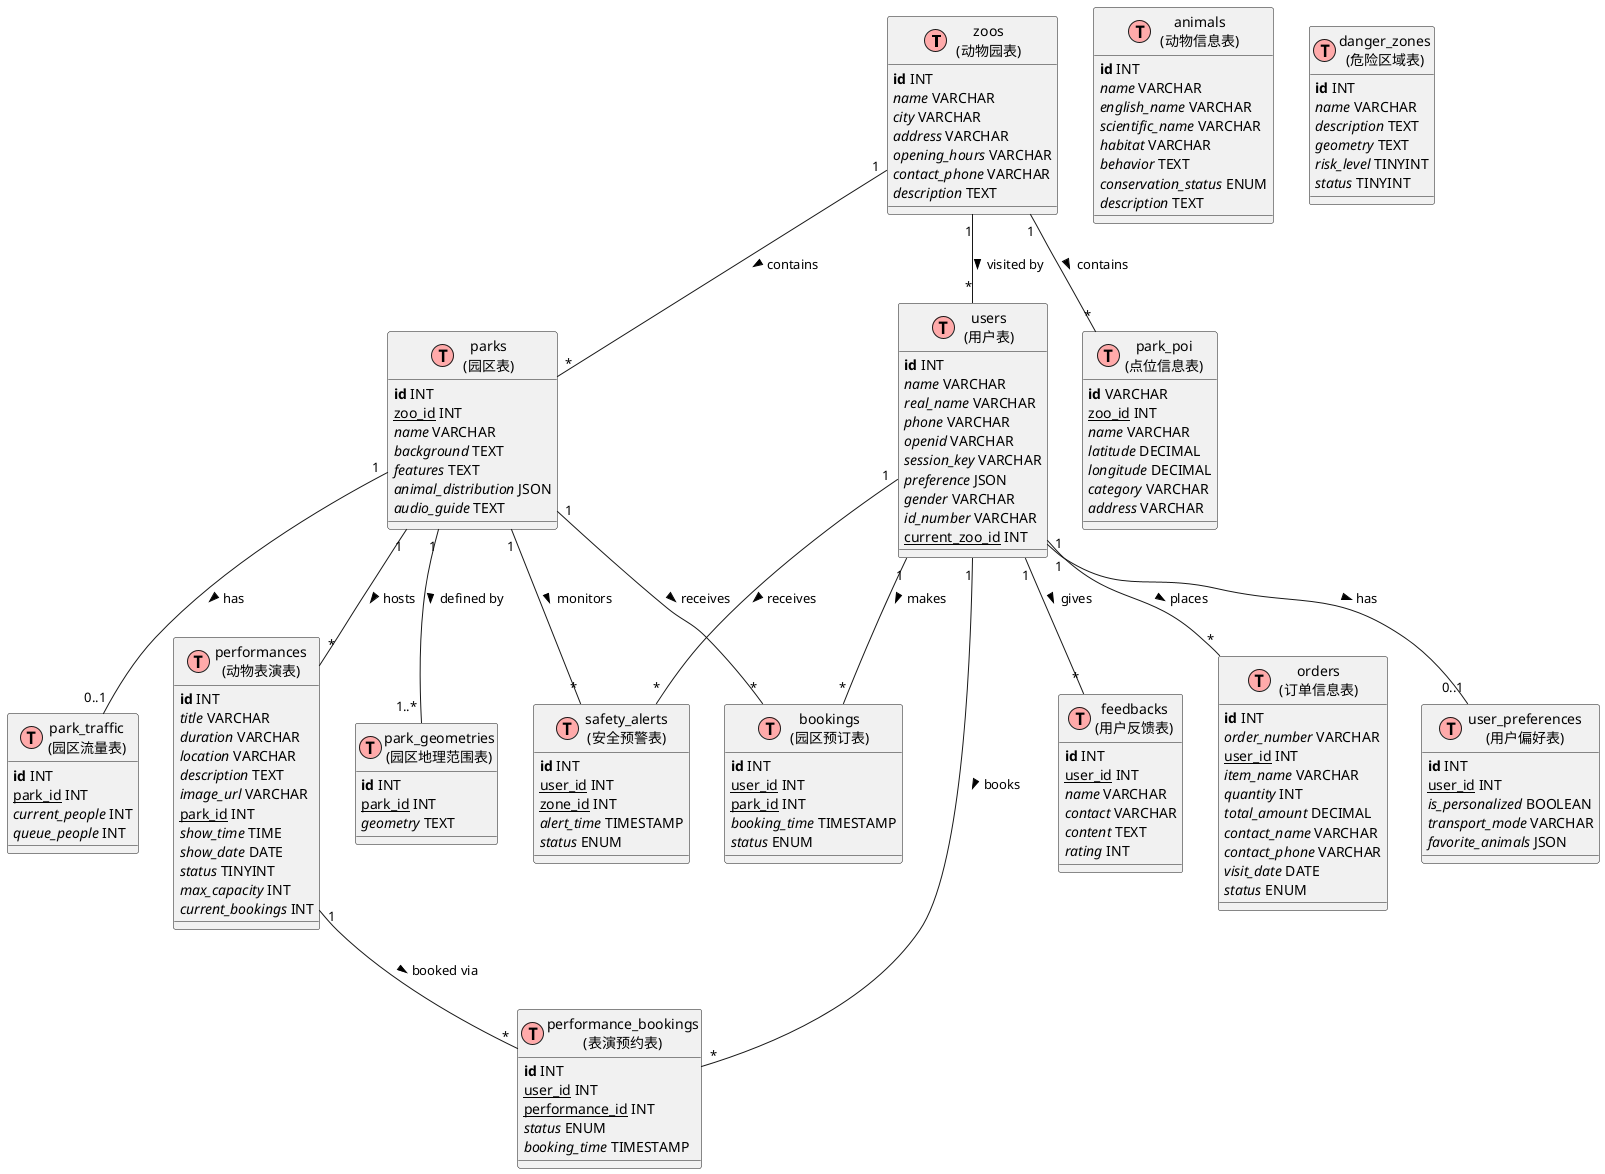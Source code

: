 @startuml 动物园管理系统E-R图

!define Table(name,desc) class name as "desc" << (T,#FFAAAA) >>
!define primary_key(x) <b>x</b>
!define foreign_key(x) <u>x</u>
!define column(x) <i>x</i>

' 实体定义
Table(zoos, "zoos\n(动物园表)") {
  primary_key(id) INT
  column(name) VARCHAR
  column(city) VARCHAR
  column(address) VARCHAR
  column(opening_hours) VARCHAR
  column(contact_phone) VARCHAR
  column(description) TEXT
}

Table(parks, "parks\n(园区表)") {
  primary_key(id) INT
  foreign_key(zoo_id) INT
  column(name) VARCHAR
  column(background) TEXT
  column(features) TEXT
  column(animal_distribution) JSON
  column(audio_guide) TEXT
}

Table(park_poi, "park_poi\n(点位信息表)") {
  primary_key(id) VARCHAR
  foreign_key(zoo_id) INT
  column(name) VARCHAR
  column(latitude) DECIMAL
  column(longitude) DECIMAL
  column(category) VARCHAR
  column(address) VARCHAR
}

Table(park_geometries, "park_geometries\n(园区地理范围表)") {
  primary_key(id) INT
  foreign_key(park_id) INT
  column(geometry) TEXT
}

Table(users, "users\n(用户表)") {
  primary_key(id) INT
  column(name) VARCHAR
  column(real_name) VARCHAR
  column(phone) VARCHAR
  column(openid) VARCHAR
  column(session_key) VARCHAR
  column(preference) JSON
  column(gender) VARCHAR
  column(id_number) VARCHAR
  foreign_key(current_zoo_id) INT
}

Table(user_preferences, "user_preferences\n(用户偏好表)") {
  primary_key(id) INT
  foreign_key(user_id) INT
  column(is_personalized) BOOLEAN
  column(transport_mode) VARCHAR
  column(favorite_animals) JSON
}

Table(animals, "animals\n(动物信息表)") {
  primary_key(id) INT
  column(name) VARCHAR
  column(english_name) VARCHAR
  column(scientific_name) VARCHAR
  column(habitat) VARCHAR
  column(behavior) TEXT
  column(conservation_status) ENUM
  column(description) TEXT
}

Table(safety_alerts, "safety_alerts\n(安全预警表)") {
  primary_key(id) INT
  foreign_key(user_id) INT
  foreign_key(zone_id) INT
  column(alert_time) TIMESTAMP
  column(status) ENUM
}

Table(danger_zones, "danger_zones\n(危险区域表)") {
  primary_key(id) INT
  column(name) VARCHAR
  column(description) TEXT
  column(geometry) TEXT
  column(risk_level) TINYINT
  column(status) TINYINT
}

Table(bookings, "bookings\n(园区预订表)") {
  primary_key(id) INT
  foreign_key(user_id) INT
  foreign_key(park_id) INT
  column(booking_time) TIMESTAMP
  column(status) ENUM
}

Table(park_traffic, "park_traffic\n(园区流量表)") {
  primary_key(id) INT
  foreign_key(park_id) INT
  column(current_people) INT
  column(queue_people) INT
}

Table(performances, "performances\n(动物表演表)") {
  primary_key(id) INT
  column(title) VARCHAR
  column(duration) VARCHAR
  column(location) VARCHAR
  column(description) TEXT
  column(image_url) VARCHAR
  foreign_key(park_id) INT
  column(show_time) TIME
  column(show_date) DATE
  column(status) TINYINT
  column(max_capacity) INT
  column(current_bookings) INT
}

Table(performance_bookings, "performance_bookings\n(表演预约表)") {
  primary_key(id) INT
  foreign_key(user_id) INT
  foreign_key(performance_id) INT
  column(status) ENUM
  column(booking_time) TIMESTAMP
}

Table(feedbacks, "feedbacks\n(用户反馈表)") {
  primary_key(id) INT
  foreign_key(user_id) INT
  column(name) VARCHAR
  column(contact) VARCHAR
  column(content) TEXT
  column(rating) INT
}

Table(orders, "orders\n(订单信息表)") {
  primary_key(id) INT
  column(order_number) VARCHAR
  foreign_key(user_id) INT
  column(item_name) VARCHAR
  column(quantity) INT
  column(total_amount) DECIMAL
  column(contact_name) VARCHAR
  column(contact_phone) VARCHAR
  column(visit_date) DATE
  column(status) ENUM
}

' 关系定义

' 动物园与园区
zoos "1" -- "*" parks : contains >

' 动物园与POI点
zoos "1" -- "*" park_poi : contains >

' 用户与动物园
zoos "1" -- "*" users : visited by >

' 园区与地理范围
parks "1" -- "1..* " park_geometries : defined by >

' 用户与偏好
users "1" -- "0..1" user_preferences : has >

' 用户与预约
users "1" -- "*" bookings : makes >

' 用户与表演预约
users "1" -- "*" performance_bookings : books >

' 用户与反馈
users "1" -- "*" feedbacks : gives >

' 用户与订单
users "1" -- "*" orders : places >

' 用户与安全预警
users "1" -- "*" safety_alerts : receives >

' 园区与预约
parks "1" -- "*" bookings : receives >

' 园区与表演
parks "1" -- "*" performances : hosts >

' 园区与流量
parks "1" -- "0..1" park_traffic : has >

' 表演与预约
performances "1" -- "*" performance_bookings : booked via >

' 安全预警与园区(作为危险区域)
parks "1" -- "*" safety_alerts : monitors >

@enduml 